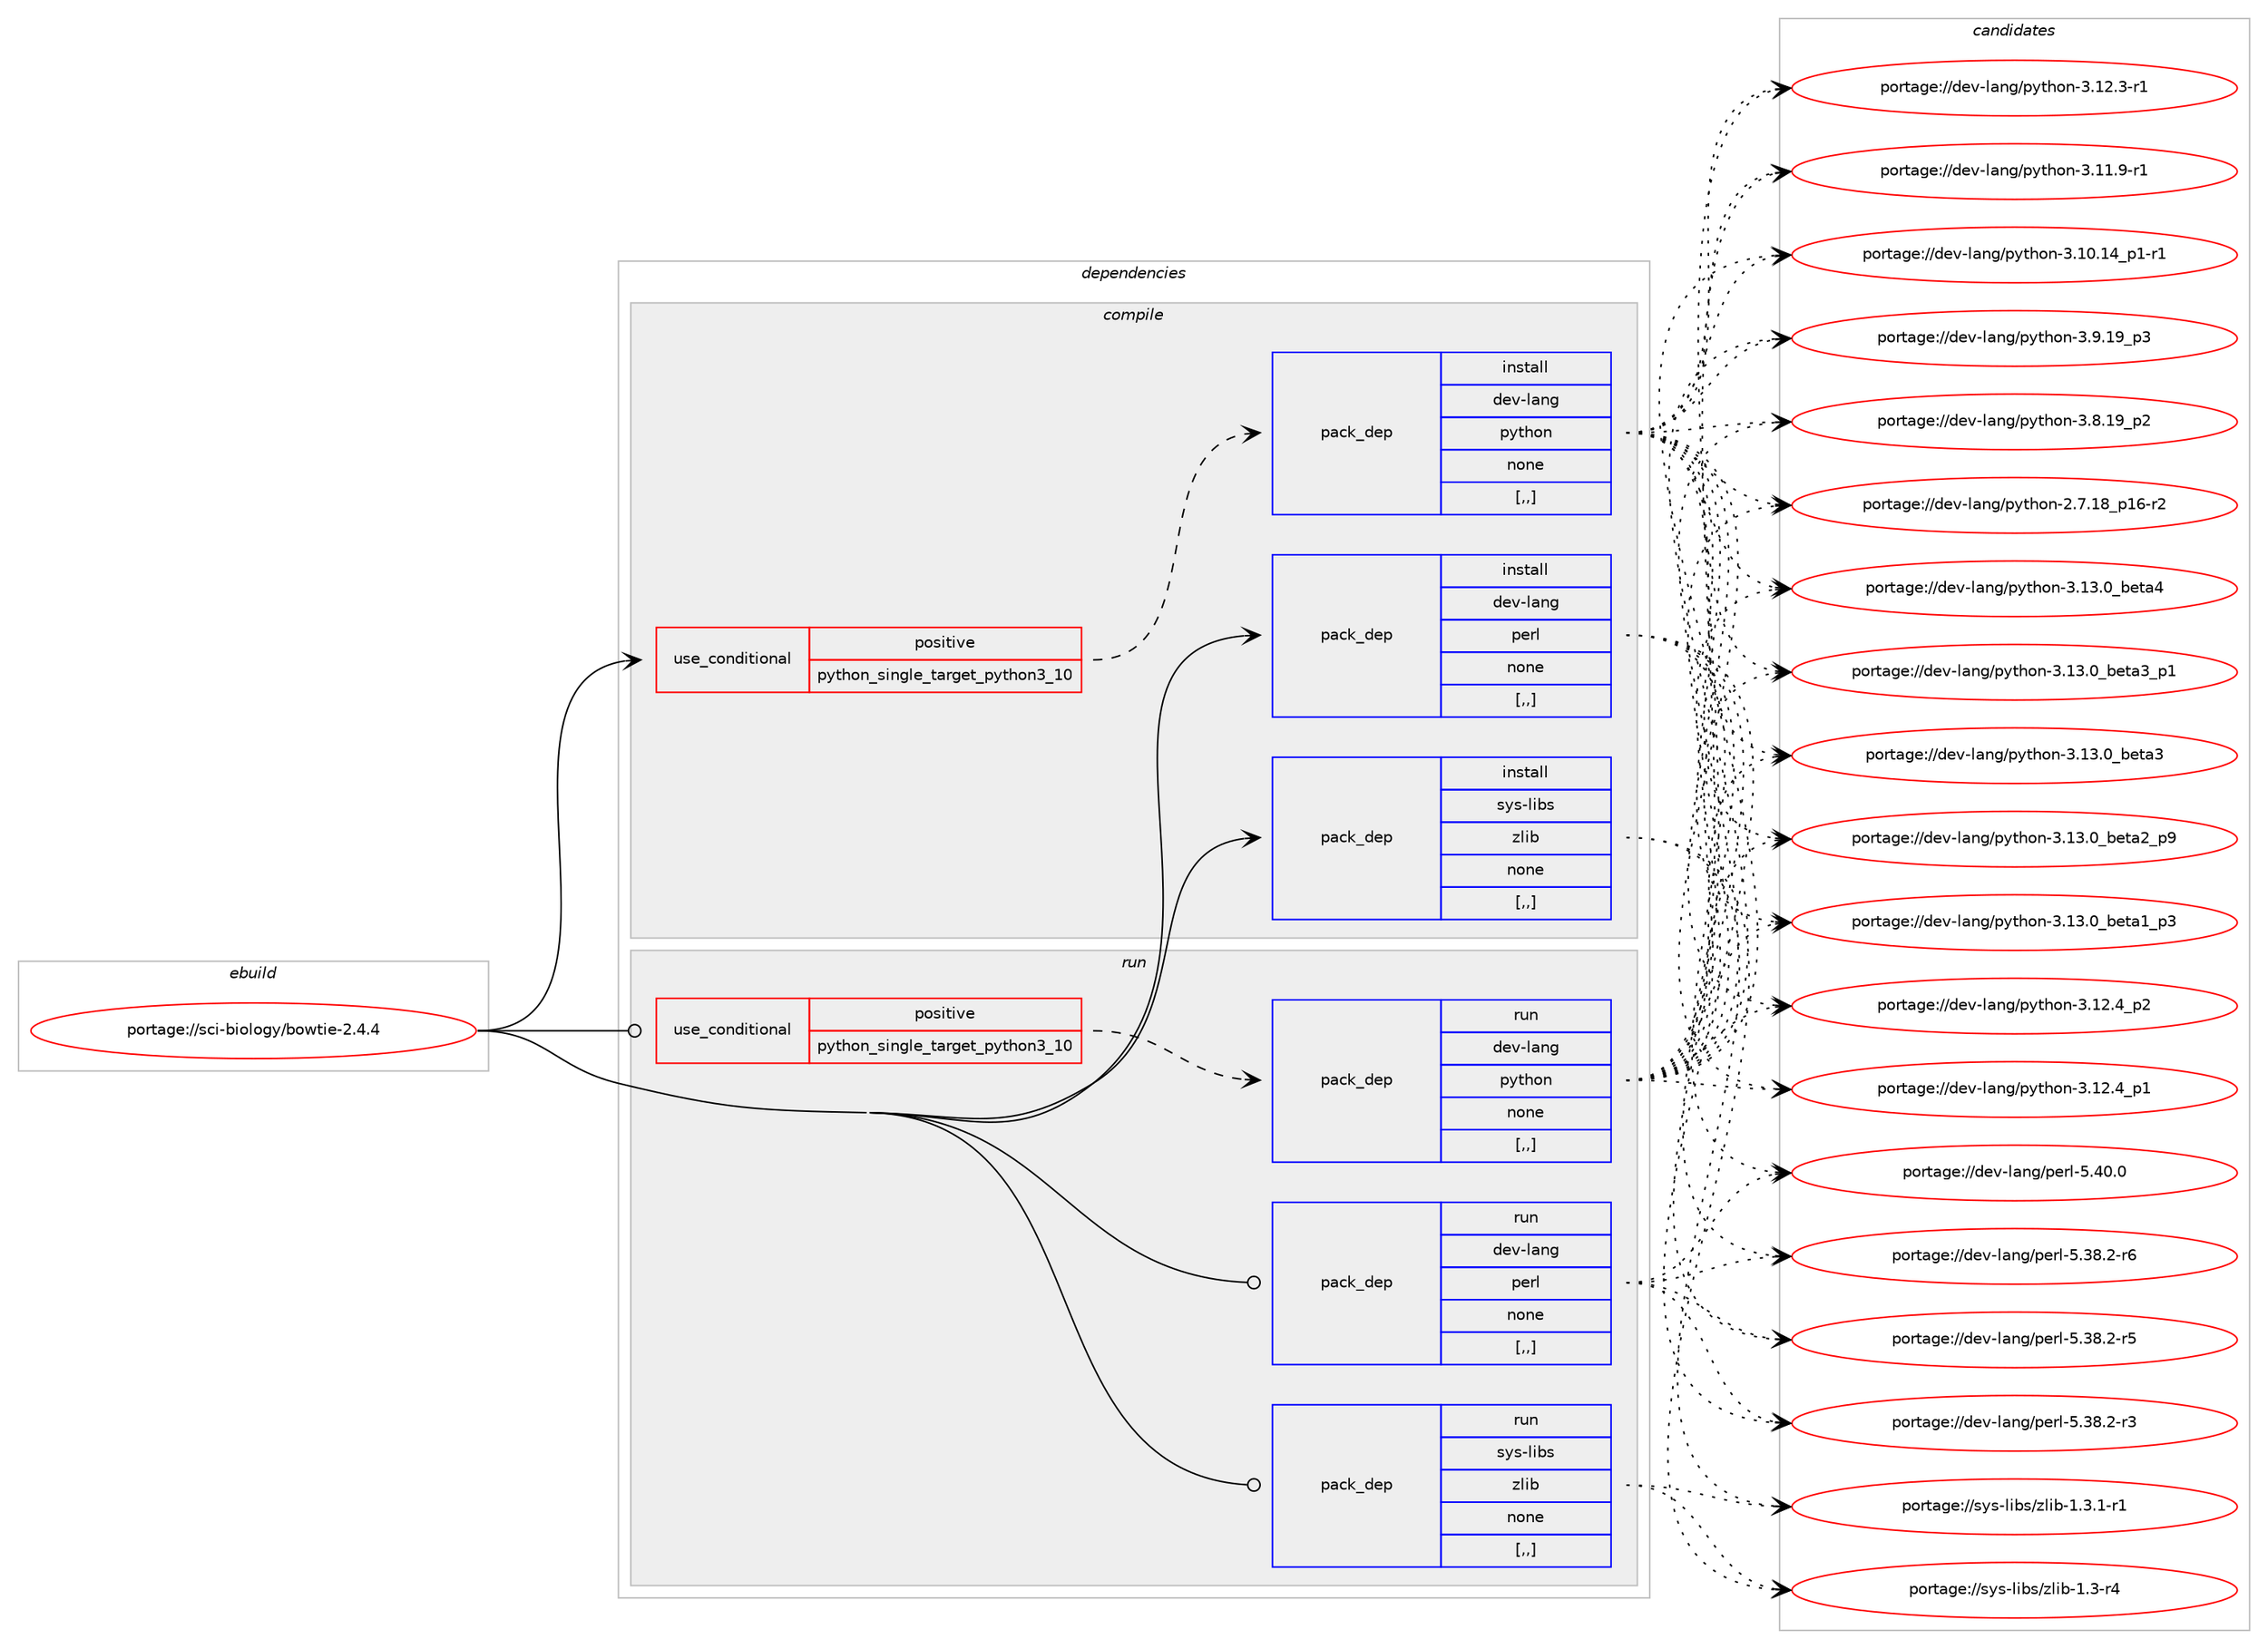 digraph prolog {

# *************
# Graph options
# *************

newrank=true;
concentrate=true;
compound=true;
graph [rankdir=LR,fontname=Helvetica,fontsize=10,ranksep=1.5];#, ranksep=2.5, nodesep=0.2];
edge  [arrowhead=vee];
node  [fontname=Helvetica,fontsize=10];

# **********
# The ebuild
# **********

subgraph cluster_leftcol {
color=gray;
label=<<i>ebuild</i>>;
id [label="portage://sci-biology/bowtie-2.4.4", color=red, width=4, href="../sci-biology/bowtie-2.4.4.svg"];
}

# ****************
# The dependencies
# ****************

subgraph cluster_midcol {
color=gray;
label=<<i>dependencies</i>>;
subgraph cluster_compile {
fillcolor="#eeeeee";
style=filled;
label=<<i>compile</i>>;
subgraph cond103777 {
dependency391891 [label=<<TABLE BORDER="0" CELLBORDER="1" CELLSPACING="0" CELLPADDING="4"><TR><TD ROWSPAN="3" CELLPADDING="10">use_conditional</TD></TR><TR><TD>positive</TD></TR><TR><TD>python_single_target_python3_10</TD></TR></TABLE>>, shape=none, color=red];
subgraph pack285319 {
dependency391892 [label=<<TABLE BORDER="0" CELLBORDER="1" CELLSPACING="0" CELLPADDING="4" WIDTH="220"><TR><TD ROWSPAN="6" CELLPADDING="30">pack_dep</TD></TR><TR><TD WIDTH="110">install</TD></TR><TR><TD>dev-lang</TD></TR><TR><TD>python</TD></TR><TR><TD>none</TD></TR><TR><TD>[,,]</TD></TR></TABLE>>, shape=none, color=blue];
}
dependency391891:e -> dependency391892:w [weight=20,style="dashed",arrowhead="vee"];
}
id:e -> dependency391891:w [weight=20,style="solid",arrowhead="vee"];
subgraph pack285320 {
dependency391893 [label=<<TABLE BORDER="0" CELLBORDER="1" CELLSPACING="0" CELLPADDING="4" WIDTH="220"><TR><TD ROWSPAN="6" CELLPADDING="30">pack_dep</TD></TR><TR><TD WIDTH="110">install</TD></TR><TR><TD>dev-lang</TD></TR><TR><TD>perl</TD></TR><TR><TD>none</TD></TR><TR><TD>[,,]</TD></TR></TABLE>>, shape=none, color=blue];
}
id:e -> dependency391893:w [weight=20,style="solid",arrowhead="vee"];
subgraph pack285321 {
dependency391894 [label=<<TABLE BORDER="0" CELLBORDER="1" CELLSPACING="0" CELLPADDING="4" WIDTH="220"><TR><TD ROWSPAN="6" CELLPADDING="30">pack_dep</TD></TR><TR><TD WIDTH="110">install</TD></TR><TR><TD>sys-libs</TD></TR><TR><TD>zlib</TD></TR><TR><TD>none</TD></TR><TR><TD>[,,]</TD></TR></TABLE>>, shape=none, color=blue];
}
id:e -> dependency391894:w [weight=20,style="solid",arrowhead="vee"];
}
subgraph cluster_compileandrun {
fillcolor="#eeeeee";
style=filled;
label=<<i>compile and run</i>>;
}
subgraph cluster_run {
fillcolor="#eeeeee";
style=filled;
label=<<i>run</i>>;
subgraph cond103778 {
dependency391895 [label=<<TABLE BORDER="0" CELLBORDER="1" CELLSPACING="0" CELLPADDING="4"><TR><TD ROWSPAN="3" CELLPADDING="10">use_conditional</TD></TR><TR><TD>positive</TD></TR><TR><TD>python_single_target_python3_10</TD></TR></TABLE>>, shape=none, color=red];
subgraph pack285322 {
dependency391896 [label=<<TABLE BORDER="0" CELLBORDER="1" CELLSPACING="0" CELLPADDING="4" WIDTH="220"><TR><TD ROWSPAN="6" CELLPADDING="30">pack_dep</TD></TR><TR><TD WIDTH="110">run</TD></TR><TR><TD>dev-lang</TD></TR><TR><TD>python</TD></TR><TR><TD>none</TD></TR><TR><TD>[,,]</TD></TR></TABLE>>, shape=none, color=blue];
}
dependency391895:e -> dependency391896:w [weight=20,style="dashed",arrowhead="vee"];
}
id:e -> dependency391895:w [weight=20,style="solid",arrowhead="odot"];
subgraph pack285323 {
dependency391897 [label=<<TABLE BORDER="0" CELLBORDER="1" CELLSPACING="0" CELLPADDING="4" WIDTH="220"><TR><TD ROWSPAN="6" CELLPADDING="30">pack_dep</TD></TR><TR><TD WIDTH="110">run</TD></TR><TR><TD>dev-lang</TD></TR><TR><TD>perl</TD></TR><TR><TD>none</TD></TR><TR><TD>[,,]</TD></TR></TABLE>>, shape=none, color=blue];
}
id:e -> dependency391897:w [weight=20,style="solid",arrowhead="odot"];
subgraph pack285324 {
dependency391898 [label=<<TABLE BORDER="0" CELLBORDER="1" CELLSPACING="0" CELLPADDING="4" WIDTH="220"><TR><TD ROWSPAN="6" CELLPADDING="30">pack_dep</TD></TR><TR><TD WIDTH="110">run</TD></TR><TR><TD>sys-libs</TD></TR><TR><TD>zlib</TD></TR><TR><TD>none</TD></TR><TR><TD>[,,]</TD></TR></TABLE>>, shape=none, color=blue];
}
id:e -> dependency391898:w [weight=20,style="solid",arrowhead="odot"];
}
}

# **************
# The candidates
# **************

subgraph cluster_choices {
rank=same;
color=gray;
label=<<i>candidates</i>>;

subgraph choice285319 {
color=black;
nodesep=1;
choice1001011184510897110103471121211161041111104551464951464895981011169752 [label="portage://dev-lang/python-3.13.0_beta4", color=red, width=4,href="../dev-lang/python-3.13.0_beta4.svg"];
choice10010111845108971101034711212111610411111045514649514648959810111697519511249 [label="portage://dev-lang/python-3.13.0_beta3_p1", color=red, width=4,href="../dev-lang/python-3.13.0_beta3_p1.svg"];
choice1001011184510897110103471121211161041111104551464951464895981011169751 [label="portage://dev-lang/python-3.13.0_beta3", color=red, width=4,href="../dev-lang/python-3.13.0_beta3.svg"];
choice10010111845108971101034711212111610411111045514649514648959810111697509511257 [label="portage://dev-lang/python-3.13.0_beta2_p9", color=red, width=4,href="../dev-lang/python-3.13.0_beta2_p9.svg"];
choice10010111845108971101034711212111610411111045514649514648959810111697499511251 [label="portage://dev-lang/python-3.13.0_beta1_p3", color=red, width=4,href="../dev-lang/python-3.13.0_beta1_p3.svg"];
choice100101118451089711010347112121116104111110455146495046529511250 [label="portage://dev-lang/python-3.12.4_p2", color=red, width=4,href="../dev-lang/python-3.12.4_p2.svg"];
choice100101118451089711010347112121116104111110455146495046529511249 [label="portage://dev-lang/python-3.12.4_p1", color=red, width=4,href="../dev-lang/python-3.12.4_p1.svg"];
choice100101118451089711010347112121116104111110455146495046514511449 [label="portage://dev-lang/python-3.12.3-r1", color=red, width=4,href="../dev-lang/python-3.12.3-r1.svg"];
choice100101118451089711010347112121116104111110455146494946574511449 [label="portage://dev-lang/python-3.11.9-r1", color=red, width=4,href="../dev-lang/python-3.11.9-r1.svg"];
choice100101118451089711010347112121116104111110455146494846495295112494511449 [label="portage://dev-lang/python-3.10.14_p1-r1", color=red, width=4,href="../dev-lang/python-3.10.14_p1-r1.svg"];
choice100101118451089711010347112121116104111110455146574649579511251 [label="portage://dev-lang/python-3.9.19_p3", color=red, width=4,href="../dev-lang/python-3.9.19_p3.svg"];
choice100101118451089711010347112121116104111110455146564649579511250 [label="portage://dev-lang/python-3.8.19_p2", color=red, width=4,href="../dev-lang/python-3.8.19_p2.svg"];
choice100101118451089711010347112121116104111110455046554649569511249544511450 [label="portage://dev-lang/python-2.7.18_p16-r2", color=red, width=4,href="../dev-lang/python-2.7.18_p16-r2.svg"];
dependency391892:e -> choice1001011184510897110103471121211161041111104551464951464895981011169752:w [style=dotted,weight="100"];
dependency391892:e -> choice10010111845108971101034711212111610411111045514649514648959810111697519511249:w [style=dotted,weight="100"];
dependency391892:e -> choice1001011184510897110103471121211161041111104551464951464895981011169751:w [style=dotted,weight="100"];
dependency391892:e -> choice10010111845108971101034711212111610411111045514649514648959810111697509511257:w [style=dotted,weight="100"];
dependency391892:e -> choice10010111845108971101034711212111610411111045514649514648959810111697499511251:w [style=dotted,weight="100"];
dependency391892:e -> choice100101118451089711010347112121116104111110455146495046529511250:w [style=dotted,weight="100"];
dependency391892:e -> choice100101118451089711010347112121116104111110455146495046529511249:w [style=dotted,weight="100"];
dependency391892:e -> choice100101118451089711010347112121116104111110455146495046514511449:w [style=dotted,weight="100"];
dependency391892:e -> choice100101118451089711010347112121116104111110455146494946574511449:w [style=dotted,weight="100"];
dependency391892:e -> choice100101118451089711010347112121116104111110455146494846495295112494511449:w [style=dotted,weight="100"];
dependency391892:e -> choice100101118451089711010347112121116104111110455146574649579511251:w [style=dotted,weight="100"];
dependency391892:e -> choice100101118451089711010347112121116104111110455146564649579511250:w [style=dotted,weight="100"];
dependency391892:e -> choice100101118451089711010347112121116104111110455046554649569511249544511450:w [style=dotted,weight="100"];
}
subgraph choice285320 {
color=black;
nodesep=1;
choice10010111845108971101034711210111410845534652484648 [label="portage://dev-lang/perl-5.40.0", color=red, width=4,href="../dev-lang/perl-5.40.0.svg"];
choice100101118451089711010347112101114108455346515646504511454 [label="portage://dev-lang/perl-5.38.2-r6", color=red, width=4,href="../dev-lang/perl-5.38.2-r6.svg"];
choice100101118451089711010347112101114108455346515646504511453 [label="portage://dev-lang/perl-5.38.2-r5", color=red, width=4,href="../dev-lang/perl-5.38.2-r5.svg"];
choice100101118451089711010347112101114108455346515646504511451 [label="portage://dev-lang/perl-5.38.2-r3", color=red, width=4,href="../dev-lang/perl-5.38.2-r3.svg"];
dependency391893:e -> choice10010111845108971101034711210111410845534652484648:w [style=dotted,weight="100"];
dependency391893:e -> choice100101118451089711010347112101114108455346515646504511454:w [style=dotted,weight="100"];
dependency391893:e -> choice100101118451089711010347112101114108455346515646504511453:w [style=dotted,weight="100"];
dependency391893:e -> choice100101118451089711010347112101114108455346515646504511451:w [style=dotted,weight="100"];
}
subgraph choice285321 {
color=black;
nodesep=1;
choice115121115451081059811547122108105984549465146494511449 [label="portage://sys-libs/zlib-1.3.1-r1", color=red, width=4,href="../sys-libs/zlib-1.3.1-r1.svg"];
choice11512111545108105981154712210810598454946514511452 [label="portage://sys-libs/zlib-1.3-r4", color=red, width=4,href="../sys-libs/zlib-1.3-r4.svg"];
dependency391894:e -> choice115121115451081059811547122108105984549465146494511449:w [style=dotted,weight="100"];
dependency391894:e -> choice11512111545108105981154712210810598454946514511452:w [style=dotted,weight="100"];
}
subgraph choice285322 {
color=black;
nodesep=1;
choice1001011184510897110103471121211161041111104551464951464895981011169752 [label="portage://dev-lang/python-3.13.0_beta4", color=red, width=4,href="../dev-lang/python-3.13.0_beta4.svg"];
choice10010111845108971101034711212111610411111045514649514648959810111697519511249 [label="portage://dev-lang/python-3.13.0_beta3_p1", color=red, width=4,href="../dev-lang/python-3.13.0_beta3_p1.svg"];
choice1001011184510897110103471121211161041111104551464951464895981011169751 [label="portage://dev-lang/python-3.13.0_beta3", color=red, width=4,href="../dev-lang/python-3.13.0_beta3.svg"];
choice10010111845108971101034711212111610411111045514649514648959810111697509511257 [label="portage://dev-lang/python-3.13.0_beta2_p9", color=red, width=4,href="../dev-lang/python-3.13.0_beta2_p9.svg"];
choice10010111845108971101034711212111610411111045514649514648959810111697499511251 [label="portage://dev-lang/python-3.13.0_beta1_p3", color=red, width=4,href="../dev-lang/python-3.13.0_beta1_p3.svg"];
choice100101118451089711010347112121116104111110455146495046529511250 [label="portage://dev-lang/python-3.12.4_p2", color=red, width=4,href="../dev-lang/python-3.12.4_p2.svg"];
choice100101118451089711010347112121116104111110455146495046529511249 [label="portage://dev-lang/python-3.12.4_p1", color=red, width=4,href="../dev-lang/python-3.12.4_p1.svg"];
choice100101118451089711010347112121116104111110455146495046514511449 [label="portage://dev-lang/python-3.12.3-r1", color=red, width=4,href="../dev-lang/python-3.12.3-r1.svg"];
choice100101118451089711010347112121116104111110455146494946574511449 [label="portage://dev-lang/python-3.11.9-r1", color=red, width=4,href="../dev-lang/python-3.11.9-r1.svg"];
choice100101118451089711010347112121116104111110455146494846495295112494511449 [label="portage://dev-lang/python-3.10.14_p1-r1", color=red, width=4,href="../dev-lang/python-3.10.14_p1-r1.svg"];
choice100101118451089711010347112121116104111110455146574649579511251 [label="portage://dev-lang/python-3.9.19_p3", color=red, width=4,href="../dev-lang/python-3.9.19_p3.svg"];
choice100101118451089711010347112121116104111110455146564649579511250 [label="portage://dev-lang/python-3.8.19_p2", color=red, width=4,href="../dev-lang/python-3.8.19_p2.svg"];
choice100101118451089711010347112121116104111110455046554649569511249544511450 [label="portage://dev-lang/python-2.7.18_p16-r2", color=red, width=4,href="../dev-lang/python-2.7.18_p16-r2.svg"];
dependency391896:e -> choice1001011184510897110103471121211161041111104551464951464895981011169752:w [style=dotted,weight="100"];
dependency391896:e -> choice10010111845108971101034711212111610411111045514649514648959810111697519511249:w [style=dotted,weight="100"];
dependency391896:e -> choice1001011184510897110103471121211161041111104551464951464895981011169751:w [style=dotted,weight="100"];
dependency391896:e -> choice10010111845108971101034711212111610411111045514649514648959810111697509511257:w [style=dotted,weight="100"];
dependency391896:e -> choice10010111845108971101034711212111610411111045514649514648959810111697499511251:w [style=dotted,weight="100"];
dependency391896:e -> choice100101118451089711010347112121116104111110455146495046529511250:w [style=dotted,weight="100"];
dependency391896:e -> choice100101118451089711010347112121116104111110455146495046529511249:w [style=dotted,weight="100"];
dependency391896:e -> choice100101118451089711010347112121116104111110455146495046514511449:w [style=dotted,weight="100"];
dependency391896:e -> choice100101118451089711010347112121116104111110455146494946574511449:w [style=dotted,weight="100"];
dependency391896:e -> choice100101118451089711010347112121116104111110455146494846495295112494511449:w [style=dotted,weight="100"];
dependency391896:e -> choice100101118451089711010347112121116104111110455146574649579511251:w [style=dotted,weight="100"];
dependency391896:e -> choice100101118451089711010347112121116104111110455146564649579511250:w [style=dotted,weight="100"];
dependency391896:e -> choice100101118451089711010347112121116104111110455046554649569511249544511450:w [style=dotted,weight="100"];
}
subgraph choice285323 {
color=black;
nodesep=1;
choice10010111845108971101034711210111410845534652484648 [label="portage://dev-lang/perl-5.40.0", color=red, width=4,href="../dev-lang/perl-5.40.0.svg"];
choice100101118451089711010347112101114108455346515646504511454 [label="portage://dev-lang/perl-5.38.2-r6", color=red, width=4,href="../dev-lang/perl-5.38.2-r6.svg"];
choice100101118451089711010347112101114108455346515646504511453 [label="portage://dev-lang/perl-5.38.2-r5", color=red, width=4,href="../dev-lang/perl-5.38.2-r5.svg"];
choice100101118451089711010347112101114108455346515646504511451 [label="portage://dev-lang/perl-5.38.2-r3", color=red, width=4,href="../dev-lang/perl-5.38.2-r3.svg"];
dependency391897:e -> choice10010111845108971101034711210111410845534652484648:w [style=dotted,weight="100"];
dependency391897:e -> choice100101118451089711010347112101114108455346515646504511454:w [style=dotted,weight="100"];
dependency391897:e -> choice100101118451089711010347112101114108455346515646504511453:w [style=dotted,weight="100"];
dependency391897:e -> choice100101118451089711010347112101114108455346515646504511451:w [style=dotted,weight="100"];
}
subgraph choice285324 {
color=black;
nodesep=1;
choice115121115451081059811547122108105984549465146494511449 [label="portage://sys-libs/zlib-1.3.1-r1", color=red, width=4,href="../sys-libs/zlib-1.3.1-r1.svg"];
choice11512111545108105981154712210810598454946514511452 [label="portage://sys-libs/zlib-1.3-r4", color=red, width=4,href="../sys-libs/zlib-1.3-r4.svg"];
dependency391898:e -> choice115121115451081059811547122108105984549465146494511449:w [style=dotted,weight="100"];
dependency391898:e -> choice11512111545108105981154712210810598454946514511452:w [style=dotted,weight="100"];
}
}

}
